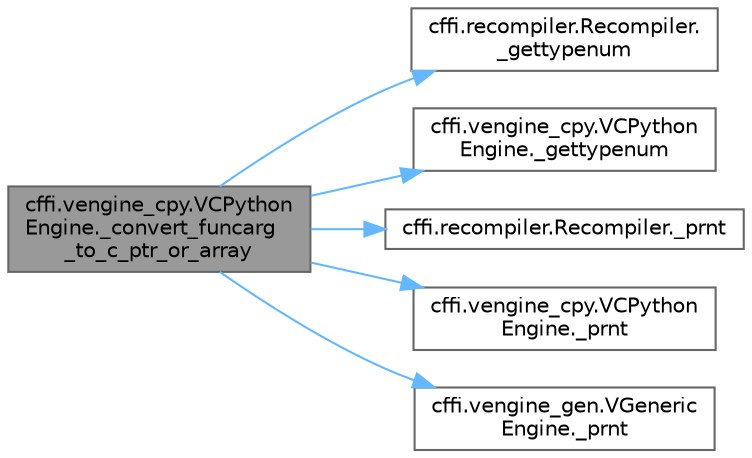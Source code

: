 digraph "cffi.vengine_cpy.VCPythonEngine._convert_funcarg_to_c_ptr_or_array"
{
 // LATEX_PDF_SIZE
  bgcolor="transparent";
  edge [fontname=Helvetica,fontsize=10,labelfontname=Helvetica,labelfontsize=10];
  node [fontname=Helvetica,fontsize=10,shape=box,height=0.2,width=0.4];
  rankdir="LR";
  Node1 [id="Node000001",label="cffi.vengine_cpy.VCPython\lEngine._convert_funcarg\l_to_c_ptr_or_array",height=0.2,width=0.4,color="gray40", fillcolor="grey60", style="filled", fontcolor="black",tooltip=" "];
  Node1 -> Node2 [id="edge1_Node000001_Node000002",color="steelblue1",style="solid",tooltip=" "];
  Node2 [id="Node000002",label="cffi.recompiler.Recompiler.\l_gettypenum",height=0.2,width=0.4,color="grey40", fillcolor="white", style="filled",URL="$classcffi_1_1recompiler_1_1_recompiler.html#a656d1d7684c473d72d3f242318409986",tooltip=" "];
  Node1 -> Node3 [id="edge2_Node000001_Node000003",color="steelblue1",style="solid",tooltip=" "];
  Node3 [id="Node000003",label="cffi.vengine_cpy.VCPython\lEngine._gettypenum",height=0.2,width=0.4,color="grey40", fillcolor="white", style="filled",URL="$classcffi_1_1vengine__cpy_1_1_v_c_python_engine.html#af68d3631d601c2907cc45b4e81297585",tooltip=" "];
  Node1 -> Node4 [id="edge3_Node000001_Node000004",color="steelblue1",style="solid",tooltip=" "];
  Node4 [id="Node000004",label="cffi.recompiler.Recompiler._prnt",height=0.2,width=0.4,color="grey40", fillcolor="white", style="filled",URL="$classcffi_1_1recompiler_1_1_recompiler.html#a4bc51658c589b1d81508d620854349dc",tooltip=" "];
  Node1 -> Node5 [id="edge4_Node000001_Node000005",color="steelblue1",style="solid",tooltip=" "];
  Node5 [id="Node000005",label="cffi.vengine_cpy.VCPython\lEngine._prnt",height=0.2,width=0.4,color="grey40", fillcolor="white", style="filled",URL="$classcffi_1_1vengine__cpy_1_1_v_c_python_engine.html#a46a8527d09d4ffe9d0da0a8bc6c48510",tooltip=" "];
  Node1 -> Node6 [id="edge5_Node000001_Node000006",color="steelblue1",style="solid",tooltip=" "];
  Node6 [id="Node000006",label="cffi.vengine_gen.VGeneric\lEngine._prnt",height=0.2,width=0.4,color="grey40", fillcolor="white", style="filled",URL="$classcffi_1_1vengine__gen_1_1_v_generic_engine.html#aacbff4fe06e1aa2976191c1c57f74923",tooltip=" "];
}
